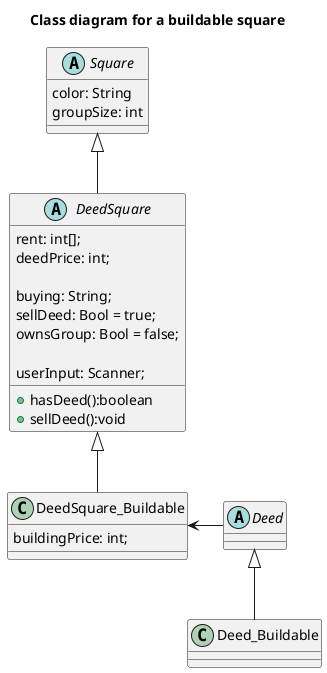 @startuml
'https://plantuml.com/class-diagram
title Class diagram for a buildable square
abstract class Square {
color: String
groupSize: int

}

abstract class DeedSquare {

rent: int[];
deedPrice: int;

buying: String;
sellDeed: Bool = true;
ownsGroup: Bool = false;

userInput: Scanner;

+hasDeed():boolean
+sellDeed():void

}

class DeedSquare_Buildable {
buildingPrice: int;

}

abstract class Deed
class Deed_Buildable

Square <|-down- DeedSquare

DeedSquare <|-down- DeedSquare_Buildable

Deed <|-down- Deed_Buildable

DeedSquare_Buildable <-right- Deed

@enduml